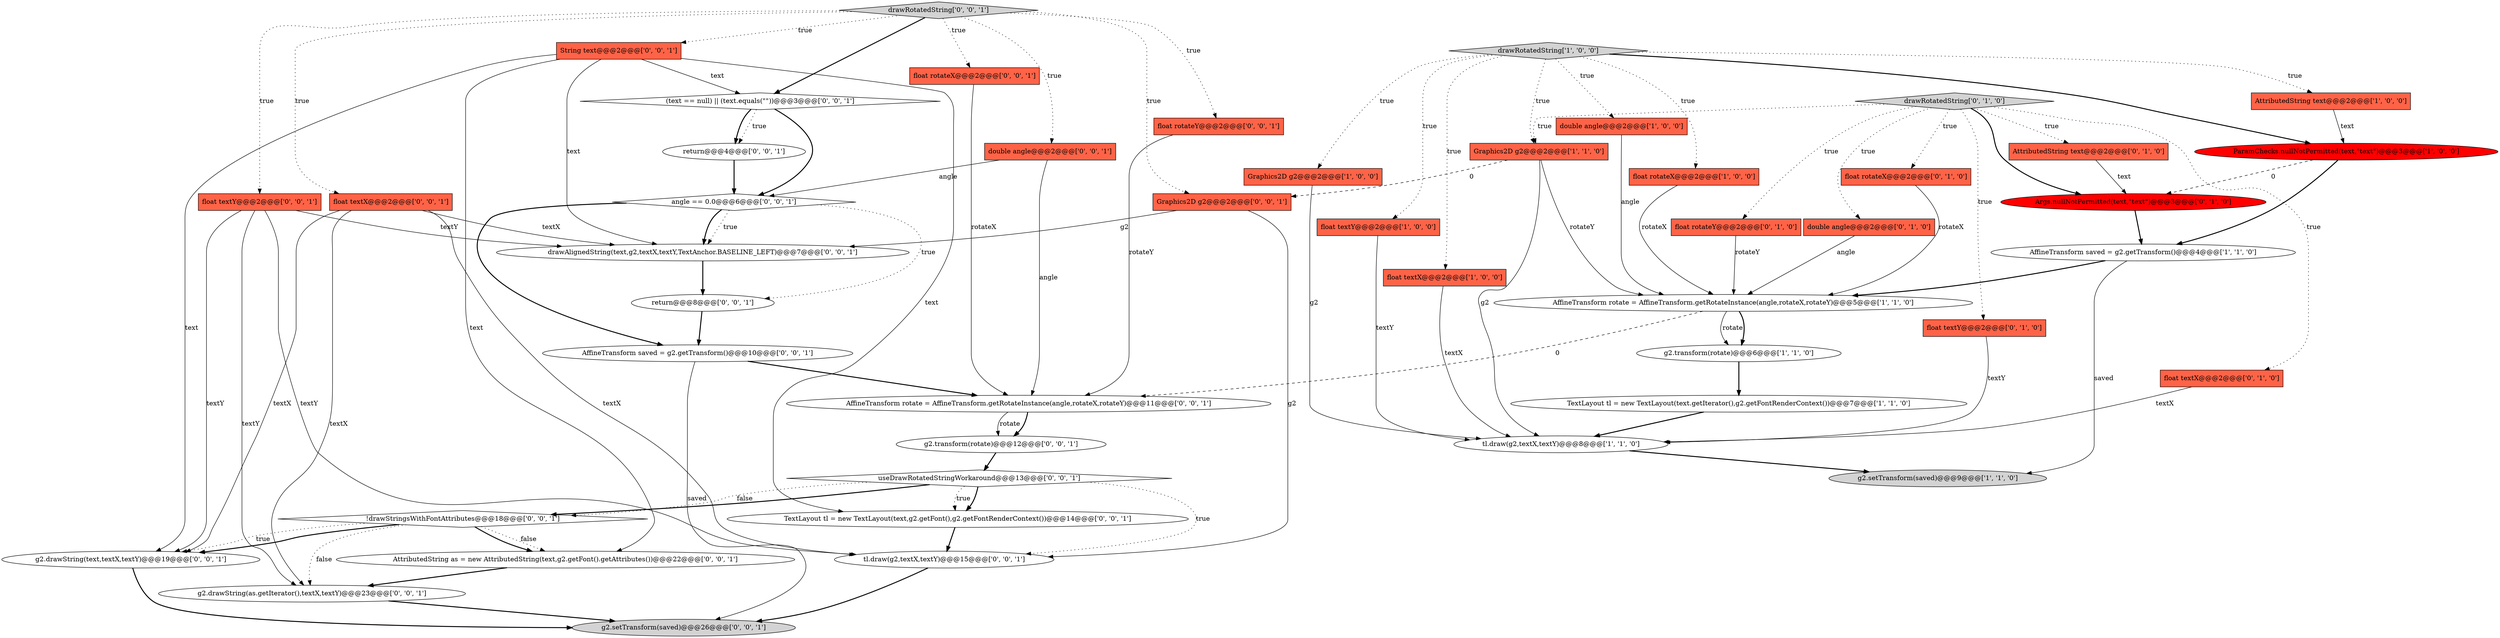 digraph {
36 [style = filled, label = "float rotateX@@@2@@@['0', '0', '1']", fillcolor = tomato, shape = box image = "AAA0AAABBB3BBB"];
26 [style = filled, label = "AffineTransform saved = g2.getTransform()@@@10@@@['0', '0', '1']", fillcolor = white, shape = ellipse image = "AAA0AAABBB3BBB"];
15 [style = filled, label = "float textY@@@2@@@['0', '1', '0']", fillcolor = tomato, shape = box image = "AAA0AAABBB2BBB"];
34 [style = filled, label = "TextLayout tl = new TextLayout(text,g2.getFont(),g2.getFontRenderContext())@@@14@@@['0', '0', '1']", fillcolor = white, shape = ellipse image = "AAA0AAABBB3BBB"];
29 [style = filled, label = "g2.setTransform(saved)@@@26@@@['0', '0', '1']", fillcolor = lightgray, shape = ellipse image = "AAA0AAABBB3BBB"];
35 [style = filled, label = "float rotateY@@@2@@@['0', '0', '1']", fillcolor = tomato, shape = box image = "AAA0AAABBB3BBB"];
23 [style = filled, label = "return@@@4@@@['0', '0', '1']", fillcolor = white, shape = ellipse image = "AAA0AAABBB3BBB"];
42 [style = filled, label = "drawRotatedString['0', '0', '1']", fillcolor = lightgray, shape = diamond image = "AAA0AAABBB3BBB"];
30 [style = filled, label = "float textX@@@2@@@['0', '0', '1']", fillcolor = tomato, shape = box image = "AAA0AAABBB3BBB"];
21 [style = filled, label = "float rotateY@@@2@@@['0', '1', '0']", fillcolor = tomato, shape = box image = "AAA0AAABBB2BBB"];
16 [style = filled, label = "float rotateX@@@2@@@['0', '1', '0']", fillcolor = tomato, shape = box image = "AAA0AAABBB2BBB"];
22 [style = filled, label = "Args.nullNotPermitted(text,\"text\")@@@3@@@['0', '1', '0']", fillcolor = red, shape = ellipse image = "AAA1AAABBB2BBB"];
6 [style = filled, label = "Graphics2D g2@@@2@@@['1', '0', '0']", fillcolor = tomato, shape = box image = "AAA0AAABBB1BBB"];
32 [style = filled, label = "return@@@8@@@['0', '0', '1']", fillcolor = white, shape = ellipse image = "AAA0AAABBB3BBB"];
3 [style = filled, label = "float textY@@@2@@@['1', '0', '0']", fillcolor = tomato, shape = box image = "AAA0AAABBB1BBB"];
43 [style = filled, label = "!drawStringsWithFontAttributes@@@18@@@['0', '0', '1']", fillcolor = white, shape = diamond image = "AAA0AAABBB3BBB"];
17 [style = filled, label = "AttributedString text@@@2@@@['0', '1', '0']", fillcolor = tomato, shape = box image = "AAA0AAABBB2BBB"];
5 [style = filled, label = "AffineTransform saved = g2.getTransform()@@@4@@@['1', '1', '0']", fillcolor = white, shape = ellipse image = "AAA0AAABBB1BBB"];
39 [style = filled, label = "g2.drawString(text,textX,textY)@@@19@@@['0', '0', '1']", fillcolor = white, shape = ellipse image = "AAA0AAABBB3BBB"];
25 [style = filled, label = "float textY@@@2@@@['0', '0', '1']", fillcolor = tomato, shape = box image = "AAA0AAABBB3BBB"];
33 [style = filled, label = "String text@@@2@@@['0', '0', '1']", fillcolor = tomato, shape = box image = "AAA0AAABBB3BBB"];
19 [style = filled, label = "double angle@@@2@@@['0', '1', '0']", fillcolor = tomato, shape = box image = "AAA0AAABBB2BBB"];
24 [style = filled, label = "double angle@@@2@@@['0', '0', '1']", fillcolor = tomato, shape = box image = "AAA0AAABBB3BBB"];
12 [style = filled, label = "TextLayout tl = new TextLayout(text.getIterator(),g2.getFontRenderContext())@@@7@@@['1', '1', '0']", fillcolor = white, shape = ellipse image = "AAA0AAABBB1BBB"];
41 [style = filled, label = "Graphics2D g2@@@2@@@['0', '0', '1']", fillcolor = tomato, shape = box image = "AAA0AAABBB3BBB"];
0 [style = filled, label = "AffineTransform rotate = AffineTransform.getRotateInstance(angle,rotateX,rotateY)@@@5@@@['1', '1', '0']", fillcolor = white, shape = ellipse image = "AAA0AAABBB1BBB"];
37 [style = filled, label = "(text == null) || (text.equals(\"\"))@@@3@@@['0', '0', '1']", fillcolor = white, shape = diamond image = "AAA0AAABBB3BBB"];
20 [style = filled, label = "float textX@@@2@@@['0', '1', '0']", fillcolor = tomato, shape = box image = "AAA0AAABBB2BBB"];
40 [style = filled, label = "useDrawRotatedStringWorkaround@@@13@@@['0', '0', '1']", fillcolor = white, shape = diamond image = "AAA0AAABBB3BBB"];
31 [style = filled, label = "tl.draw(g2,textX,textY)@@@15@@@['0', '0', '1']", fillcolor = white, shape = ellipse image = "AAA0AAABBB3BBB"];
14 [style = filled, label = "drawRotatedString['1', '0', '0']", fillcolor = lightgray, shape = diamond image = "AAA0AAABBB1BBB"];
44 [style = filled, label = "drawAlignedString(text,g2,textX,textY,TextAnchor.BASELINE_LEFT)@@@7@@@['0', '0', '1']", fillcolor = white, shape = ellipse image = "AAA0AAABBB3BBB"];
4 [style = filled, label = "g2.transform(rotate)@@@6@@@['1', '1', '0']", fillcolor = white, shape = ellipse image = "AAA0AAABBB1BBB"];
2 [style = filled, label = "ParamChecks.nullNotPermitted(text,\"text\")@@@3@@@['1', '0', '0']", fillcolor = red, shape = ellipse image = "AAA1AAABBB1BBB"];
46 [style = filled, label = "AttributedString as = new AttributedString(text,g2.getFont().getAttributes())@@@22@@@['0', '0', '1']", fillcolor = white, shape = ellipse image = "AAA0AAABBB3BBB"];
13 [style = filled, label = "tl.draw(g2,textX,textY)@@@8@@@['1', '1', '0']", fillcolor = white, shape = ellipse image = "AAA0AAABBB1BBB"];
27 [style = filled, label = "angle == 0.0@@@6@@@['0', '0', '1']", fillcolor = white, shape = diamond image = "AAA0AAABBB3BBB"];
10 [style = filled, label = "float textX@@@2@@@['1', '0', '0']", fillcolor = tomato, shape = box image = "AAA0AAABBB1BBB"];
7 [style = filled, label = "g2.setTransform(saved)@@@9@@@['1', '1', '0']", fillcolor = lightgray, shape = ellipse image = "AAA0AAABBB1BBB"];
11 [style = filled, label = "Graphics2D g2@@@2@@@['1', '1', '0']", fillcolor = tomato, shape = box image = "AAA0AAABBB1BBB"];
9 [style = filled, label = "double angle@@@2@@@['1', '0', '0']", fillcolor = tomato, shape = box image = "AAA0AAABBB1BBB"];
45 [style = filled, label = "AffineTransform rotate = AffineTransform.getRotateInstance(angle,rotateX,rotateY)@@@11@@@['0', '0', '1']", fillcolor = white, shape = ellipse image = "AAA0AAABBB3BBB"];
18 [style = filled, label = "drawRotatedString['0', '1', '0']", fillcolor = lightgray, shape = diamond image = "AAA0AAABBB2BBB"];
28 [style = filled, label = "g2.drawString(as.getIterator(),textX,textY)@@@23@@@['0', '0', '1']", fillcolor = white, shape = ellipse image = "AAA0AAABBB3BBB"];
38 [style = filled, label = "g2.transform(rotate)@@@12@@@['0', '0', '1']", fillcolor = white, shape = ellipse image = "AAA0AAABBB3BBB"];
8 [style = filled, label = "float rotateX@@@2@@@['1', '0', '0']", fillcolor = tomato, shape = box image = "AAA0AAABBB1BBB"];
1 [style = filled, label = "AttributedString text@@@2@@@['1', '0', '0']", fillcolor = tomato, shape = box image = "AAA0AAABBB1BBB"];
27->32 [style = dotted, label="true"];
37->27 [style = bold, label=""];
27->44 [style = dotted, label="true"];
27->44 [style = bold, label=""];
18->15 [style = dotted, label="true"];
40->31 [style = dotted, label="true"];
40->43 [style = dotted, label="false"];
36->45 [style = solid, label="rotateX"];
18->20 [style = dotted, label="true"];
43->28 [style = dotted, label="false"];
9->0 [style = solid, label="angle"];
30->28 [style = solid, label="textX"];
43->46 [style = dotted, label="false"];
18->22 [style = bold, label=""];
5->0 [style = bold, label=""];
1->2 [style = solid, label="text"];
45->38 [style = bold, label=""];
14->3 [style = dotted, label="true"];
14->11 [style = dotted, label="true"];
42->33 [style = dotted, label="true"];
10->13 [style = solid, label="textX"];
2->22 [style = dashed, label="0"];
35->45 [style = solid, label="rotateY"];
17->22 [style = solid, label="text"];
39->29 [style = bold, label=""];
20->13 [style = solid, label="textX"];
3->13 [style = solid, label="textY"];
18->16 [style = dotted, label="true"];
42->36 [style = dotted, label="true"];
31->29 [style = bold, label=""];
34->31 [style = bold, label=""];
0->4 [style = solid, label="rotate"];
25->44 [style = solid, label="textY"];
40->34 [style = bold, label=""];
11->0 [style = solid, label="rotateY"];
33->37 [style = solid, label="text"];
22->5 [style = bold, label=""];
32->26 [style = bold, label=""];
43->46 [style = bold, label=""];
41->31 [style = solid, label="g2"];
42->24 [style = dotted, label="true"];
33->44 [style = solid, label="text"];
18->11 [style = dotted, label="true"];
33->46 [style = solid, label="text"];
5->7 [style = solid, label="saved"];
15->13 [style = solid, label="textY"];
44->32 [style = bold, label=""];
16->0 [style = solid, label="rotateX"];
42->30 [style = dotted, label="true"];
14->1 [style = dotted, label="true"];
18->17 [style = dotted, label="true"];
30->39 [style = solid, label="textX"];
27->26 [style = bold, label=""];
28->29 [style = bold, label=""];
40->34 [style = dotted, label="true"];
42->37 [style = bold, label=""];
26->29 [style = solid, label="saved"];
25->31 [style = solid, label="textY"];
46->28 [style = bold, label=""];
18->19 [style = dotted, label="true"];
18->21 [style = dotted, label="true"];
42->41 [style = dotted, label="true"];
12->13 [style = bold, label=""];
24->27 [style = solid, label="angle"];
24->45 [style = solid, label="angle"];
14->8 [style = dotted, label="true"];
4->12 [style = bold, label=""];
33->39 [style = solid, label="text"];
14->2 [style = bold, label=""];
40->43 [style = bold, label=""];
33->34 [style = solid, label="text"];
41->44 [style = solid, label="g2"];
30->31 [style = solid, label="textX"];
45->38 [style = solid, label="rotate"];
38->40 [style = bold, label=""];
43->39 [style = bold, label=""];
21->0 [style = solid, label="rotateY"];
25->39 [style = solid, label="textY"];
2->5 [style = bold, label=""];
0->45 [style = dashed, label="0"];
14->6 [style = dotted, label="true"];
23->27 [style = bold, label=""];
8->0 [style = solid, label="rotateX"];
37->23 [style = bold, label=""];
14->10 [style = dotted, label="true"];
25->28 [style = solid, label="textY"];
11->13 [style = solid, label="g2"];
0->4 [style = bold, label=""];
13->7 [style = bold, label=""];
6->13 [style = solid, label="g2"];
11->41 [style = dashed, label="0"];
42->35 [style = dotted, label="true"];
26->45 [style = bold, label=""];
42->25 [style = dotted, label="true"];
14->9 [style = dotted, label="true"];
37->23 [style = dotted, label="true"];
19->0 [style = solid, label="angle"];
43->39 [style = dotted, label="true"];
30->44 [style = solid, label="textX"];
}
